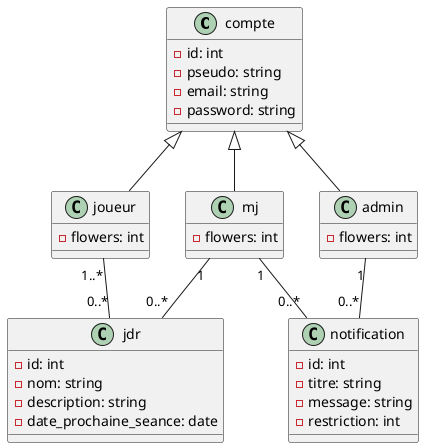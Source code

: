 @startuml

class compte{
    -id: int
    -pseudo: string
    -email: string
    -password: string
}

class jdr{
    -id: int
    -nom: string
    -description: string
    -date_prochaine_seance: date
}

class notification{
    -id: int
    -titre: string
    -message: string
    -restriction: int
}

class joueur{
    -flowers: int
}

class mj{
    -flowers: int

}

class admin{
    -flowers: int
}

compte <|-- admin
compte <|-- joueur
compte <|-- mj

joueur "1..*" --  "0..*" jdr
mj "1" --  "0..*" jdr

mj "1" -- "0..*" notification
admin "1" -- "0..*" notification

@enduml